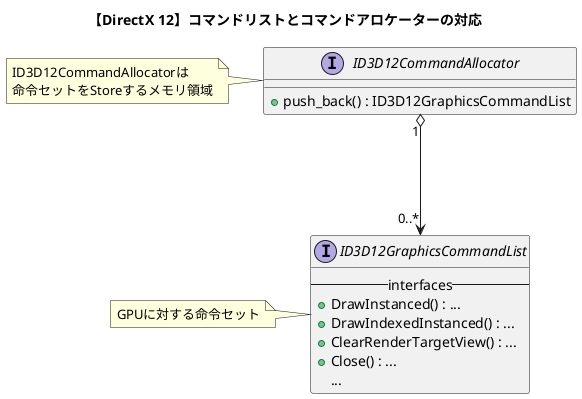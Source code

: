 @startuml 
title 【DirectX 12】コマンドリストとコマンドアロケーターの対応


interface ID3D12CommandAllocator{
    + push_back() : ID3D12GraphicsCommandList
}
note left
ID3D12CommandAllocatorは
命令セットをStoreするメモリ領域
end note

interface ID3D12GraphicsCommandList{
    -- interfaces --
    + DrawInstanced() : ...
    + DrawIndexedInstanced() : ...
    + ClearRenderTargetView() : ...
    + Close() : ...
    ...
}
note left
GPUに対する命令セット
end note

ID3D12CommandAllocator "1" o---> "0..*" ID3D12GraphicsCommandList


@enduml